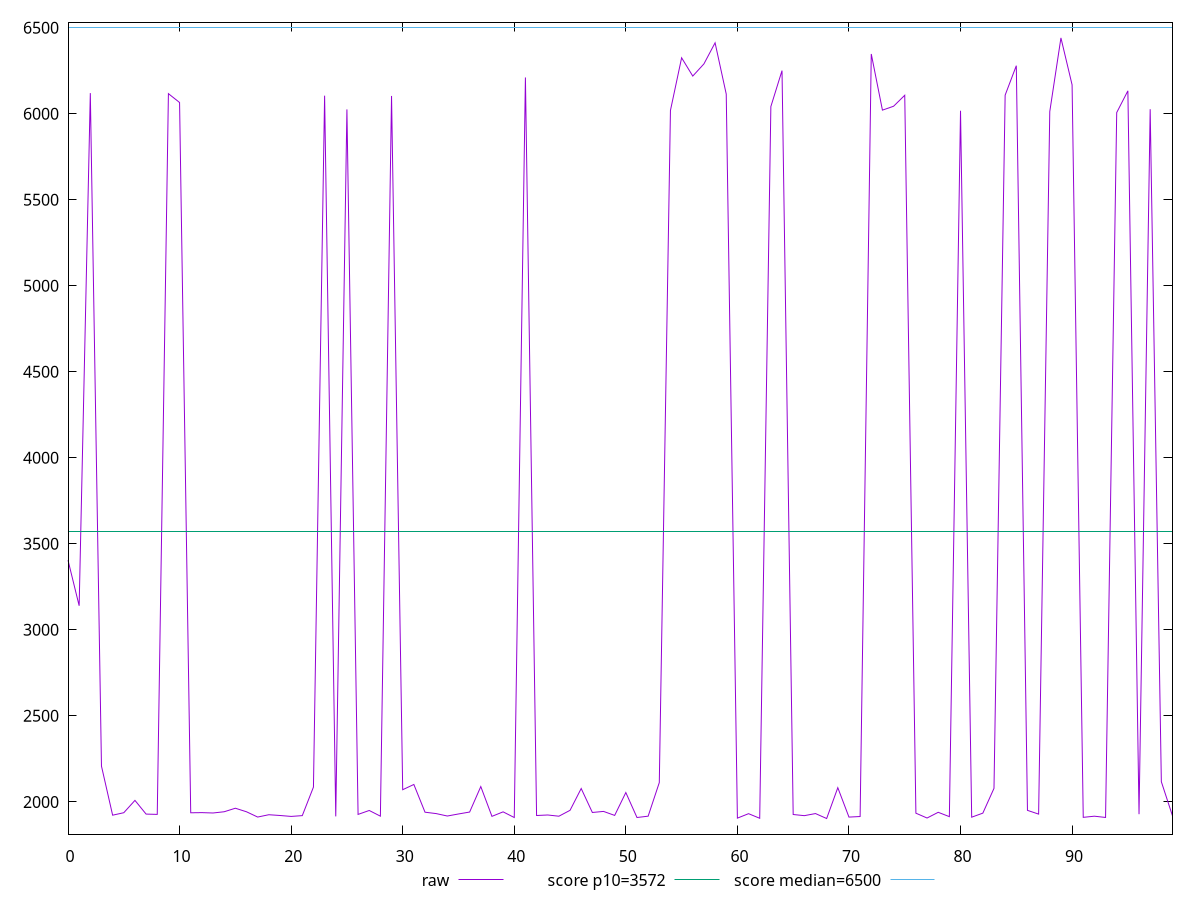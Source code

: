 reset

$raw <<EOF
0 3404.8194999999987
1 3139.9700000000003
2 6119.517
3 2207.8085000000005
4 1922.7407000000003
5 1937.06515
6 2008.7123000000001
7 1929.0670499999999
8 1927.33855
9 6116.429
10 6064.740000000001
11 1936.68075
12 1937.5528500000003
13 1935.489
14 1942.7049999999995
15 1963.1713499999998
16 1942.5069999999998
17 1911.9016999999997
18 1925.38185
19 1920.9302000000002
20 1915.5589499999996
21 1920.1488
22 2085.929
23 6104.484899999999
24 1915.8814499999996
25 6024.741000000001
26 1927.2479500000002
27 1950.0915
28 1917.0805
29 6103.005000000001
30 2070.7282999999998
31 2101.2174999999997
32 1940.0704999999998
33 1931.967
34 1917.8969499999994
35 1929.7820500000003
36 1940.9918499999999
37 2089.053
38 1915.9585000000002
39 1942.0567999999998
40 1909.1495
41 6210.594999999998
42 1920.8425000000002
43 1923.8637000000003
44 1916.745
45 1951.0155
46 2077.7769
47 1938.448
48 1944.6905000000002
49 1921.42855
50 2054.2655
51 1909.2257
52 1916.9386
53 2112.2378999999996
54 6018.932
55 6324.768
56 6218.532
57 6289.3073
58 6411.841600000002
59 6113.9670000000015
60 1905.5912500000004
61 1931.4850999999999
62 1904.7898500000001
63 6041.338999999999
64 6250.368300000001
65 1926.6837499999997
66 1919.9460000000001
67 1932.15245
68 1903.3360000000005
69 2082.52755
70 1911.6564
71 1914.96495
72 6346.965
73 6020.669
74 6043.239999999999
75 6106.99
76 1934.3485500000002
77 1906.2454500000003
78 1939.4407999999996
79 1914.2468999999999
80 6017.030000000002
81 1911.0964999999997
82 1934.5884999999998
83 2078.691
84 6107.7109
85 6278.8910000000005
86 1950.8201000000001
87 1929.0138
88 6012.2119999999995
89 6440.373500000001
90 6167.582
91 1910.1902499999999
92 1916.8744000000002
93 1909.5528000000004
94 6006.514999999999
95 6132.7871
96 1928.5587000000003
97 6026.037
98 2117.22045
99 1918.7594
EOF

set key outside below
set xrange [0:99]
set yrange [1812.5952500000005:6531.1142500000005]
set trange [1812.5952500000005:6531.1142500000005]
set terminal svg size 640, 500 enhanced background rgb 'white'
set output "report_00017_2021-02-10T15-08-03.406Z/first-cpu-idle/samples/pages+cached+noadtech+nomedia/raw/values.svg"

plot $raw title "raw" with line, \
     3572 title "score p10=3572", \
     6500 title "score median=6500"

reset
